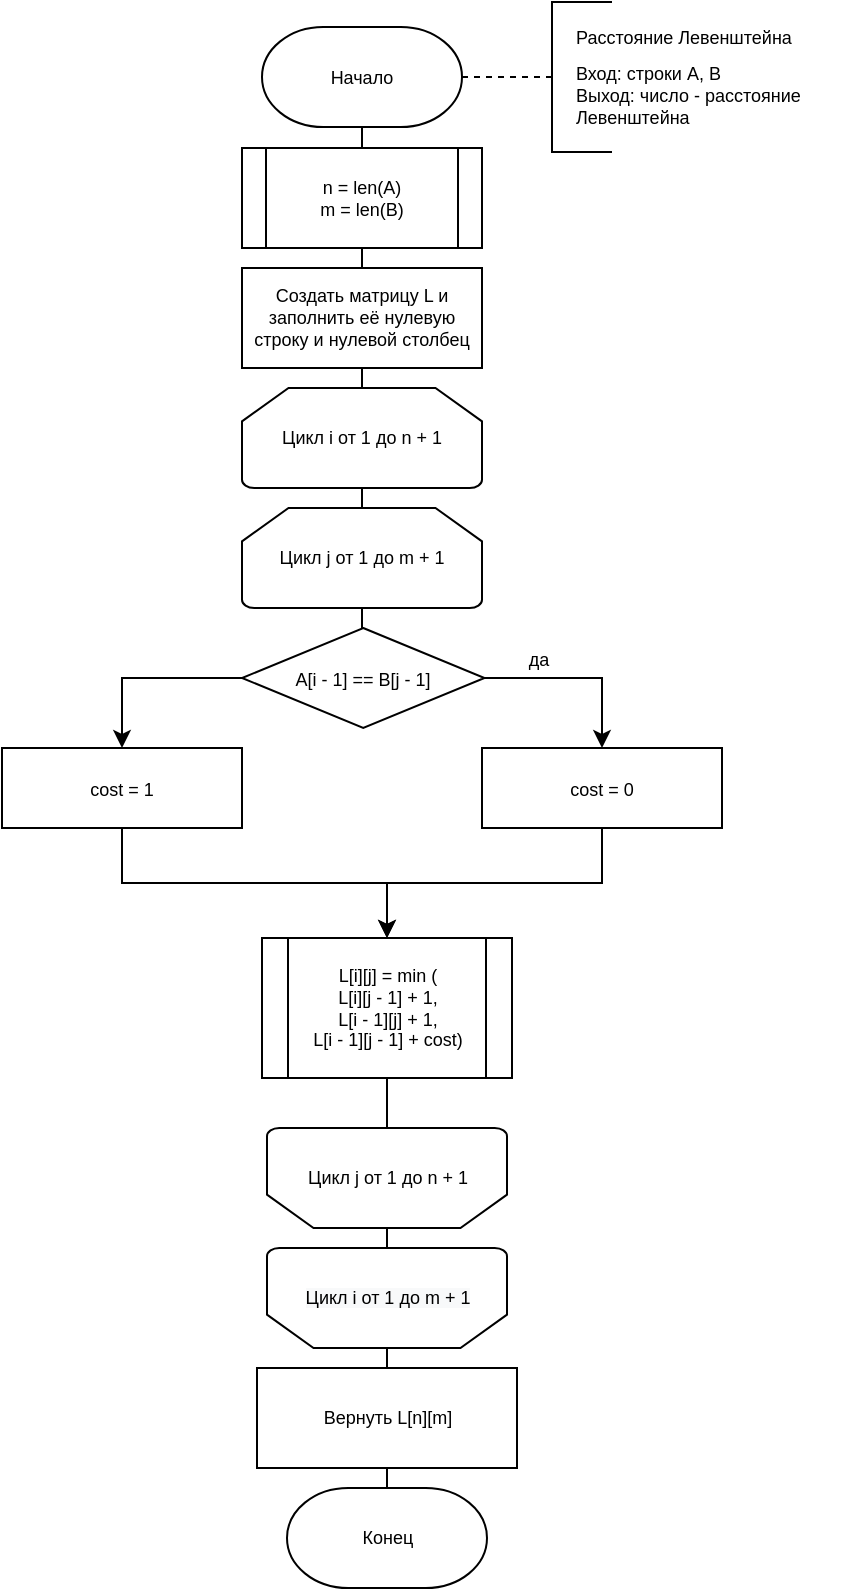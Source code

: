 <mxfile version="22.0.5" type="device" pages="4">
  <diagram id="HmvC9kez2Muzj7afJFba" name="l">
    <mxGraphModel dx="700" dy="388" grid="1" gridSize="10" guides="1" tooltips="1" connect="1" arrows="1" fold="1" page="1" pageScale="1" pageWidth="827" pageHeight="1169" math="0" shadow="0">
      <root>
        <mxCell id="0" />
        <mxCell id="1" parent="0" />
        <mxCell id="B4gknTY8JxjXSTLJaj7V-9" value="L[i][j] = min (&lt;br style=&quot;font-size: 9px;&quot;&gt;L[i][j - 1] + 1,&lt;br style=&quot;font-size: 9px;&quot;&gt;L[i - 1][j]&amp;nbsp;+ 1,&lt;br style=&quot;font-size: 9px;&quot;&gt;L[i - 1][j - 1] + cost)" style="shape=process;whiteSpace=wrap;html=1;backgroundOutline=1;fontSize=9;" parent="1" vertex="1">
          <mxGeometry x="455" y="515" width="125" height="70" as="geometry" />
        </mxCell>
        <mxCell id="B4gknTY8JxjXSTLJaj7V-10" value="" style="endArrow=none;html=1;entryX=0.5;entryY=1;entryDx=0;entryDy=0;exitX=0.5;exitY=0;exitDx=0;exitDy=0;edgeStyle=orthogonalEdgeStyle;fontSize=9;" parent="1" source="B4gknTY8JxjXSTLJaj7V-11" edge="1">
          <mxGeometry width="50" height="50" relative="1" as="geometry">
            <mxPoint x="505" y="240" as="sourcePoint" />
            <mxPoint x="505" y="110" as="targetPoint" />
          </mxGeometry>
        </mxCell>
        <mxCell id="B4gknTY8JxjXSTLJaj7V-11" value="n = len(A)&lt;br style=&quot;font-size: 9px;&quot;&gt;m = len(B)" style="shape=process;whiteSpace=wrap;html=1;backgroundOutline=1;fontSize=9;" parent="1" vertex="1">
          <mxGeometry x="445" y="120" width="120" height="50" as="geometry" />
        </mxCell>
        <mxCell id="B4gknTY8JxjXSTLJaj7V-12" value="" style="endArrow=none;html=1;entryX=0.5;entryY=1;entryDx=0;entryDy=0;exitX=0.5;exitY=0;exitDx=0;exitDy=0;edgeStyle=orthogonalEdgeStyle;fontSize=9;" parent="1" source="B4gknTY8JxjXSTLJaj7V-27" target="B4gknTY8JxjXSTLJaj7V-11" edge="1">
          <mxGeometry width="50" height="50" relative="1" as="geometry">
            <mxPoint x="505" y="240" as="sourcePoint" />
            <mxPoint x="505" y="170" as="targetPoint" />
          </mxGeometry>
        </mxCell>
        <mxCell id="VLWC48vnm1ez3_X85vS4-2" style="edgeStyle=orthogonalEdgeStyle;rounded=0;orthogonalLoop=1;jettySize=auto;html=1;exitX=0.5;exitY=1;exitDx=0;exitDy=0;exitPerimeter=0;endArrow=none;endFill=0;" parent="1" source="B4gknTY8JxjXSTLJaj7V-26" edge="1">
          <mxGeometry relative="1" as="geometry">
            <mxPoint x="502.5" y="640" as="targetPoint" />
          </mxGeometry>
        </mxCell>
        <mxCell id="B4gknTY8JxjXSTLJaj7V-26" value="&lt;span&gt;Цикл j от 1 до n + 1&lt;/span&gt;" style="strokeWidth=1;html=1;shape=mxgraph.flowchart.loop_limit;whiteSpace=wrap;direction=west;fontSize=9;" parent="1" vertex="1">
          <mxGeometry x="457.5" y="610" width="120" height="50" as="geometry" />
        </mxCell>
        <mxCell id="B4gknTY8JxjXSTLJaj7V-27" value="Создать матрицу L и заполнить её нулевую строку и нулевой столбец" style="rounded=0;whiteSpace=wrap;html=1;fontSize=9;" parent="1" vertex="1">
          <mxGeometry x="445" y="180" width="120" height="50" as="geometry" />
        </mxCell>
        <mxCell id="B4gknTY8JxjXSTLJaj7V-28" value="" style="endArrow=none;html=1;entryX=0.5;entryY=1;entryDx=0;entryDy=0;exitX=0.5;exitY=0;exitDx=0;exitDy=0;edgeStyle=orthogonalEdgeStyle;fontSize=9;" parent="1" source="B4gknTY8JxjXSTLJaj7V-29" target="B4gknTY8JxjXSTLJaj7V-27" edge="1">
          <mxGeometry width="50" height="50" relative="1" as="geometry">
            <mxPoint x="505" y="310" as="sourcePoint" />
            <mxPoint x="505" y="240" as="targetPoint" />
          </mxGeometry>
        </mxCell>
        <mxCell id="B4gknTY8JxjXSTLJaj7V-29" value="Цикл i от 1 до n + 1" style="strokeWidth=1;html=1;shape=mxgraph.flowchart.loop_limit;whiteSpace=wrap;fontSize=9;" parent="1" vertex="1">
          <mxGeometry x="445" y="240" width="120" height="50" as="geometry" />
        </mxCell>
        <mxCell id="B4gknTY8JxjXSTLJaj7V-30" value="" style="endArrow=none;html=1;entryX=0.5;entryY=1;entryDx=0;entryDy=0;exitX=0.5;exitY=0;exitDx=0;exitDy=0;edgeStyle=orthogonalEdgeStyle;fontSize=9;" parent="1" source="B4gknTY8JxjXSTLJaj7V-31" target="B4gknTY8JxjXSTLJaj7V-29" edge="1">
          <mxGeometry width="50" height="50" relative="1" as="geometry">
            <mxPoint x="640" y="300" as="sourcePoint" />
            <mxPoint x="505" y="230" as="targetPoint" />
          </mxGeometry>
        </mxCell>
        <mxCell id="B4gknTY8JxjXSTLJaj7V-31" value="&lt;font style=&quot;font-size: 9px;&quot;&gt;Цикл j от 1 до m + 1&lt;/font&gt;" style="strokeWidth=1;html=1;shape=mxgraph.flowchart.loop_limit;whiteSpace=wrap;fontSize=9;" parent="1" vertex="1">
          <mxGeometry x="445" y="300" width="120" height="50" as="geometry" />
        </mxCell>
        <mxCell id="B4gknTY8JxjXSTLJaj7V-32" value="" style="endArrow=none;html=1;entryX=0.5;entryY=1;entryDx=0;entryDy=0;exitX=0.5;exitY=0;exitDx=0;exitDy=0;edgeStyle=orthogonalEdgeStyle;fontSize=9;" parent="1" target="B4gknTY8JxjXSTLJaj7V-31" edge="1">
          <mxGeometry width="50" height="50" relative="1" as="geometry">
            <mxPoint x="505" y="360" as="sourcePoint" />
            <mxPoint x="505" y="290" as="targetPoint" />
          </mxGeometry>
        </mxCell>
        <mxCell id="B4gknTY8JxjXSTLJaj7V-33" value="&lt;span style=&quot;font-family: Helvetica; font-size: 9px; font-style: normal; font-variant-ligatures: normal; font-variant-caps: normal; font-weight: 400; letter-spacing: normal; orphans: 2; text-align: center; text-indent: 0px; text-transform: none; widows: 2; word-spacing: 0px; -webkit-text-stroke-width: 0px; background-color: rgb(248, 249, 250); text-decoration-style: initial; text-decoration-color: initial; float: none; display: inline !important;&quot;&gt;Цикл i от 1 до m + 1&lt;/span&gt;" style="strokeWidth=1;html=1;shape=mxgraph.flowchart.loop_limit;whiteSpace=wrap;direction=west;fontSize=9;" parent="1" vertex="1">
          <mxGeometry x="457.5" y="670" width="120" height="50" as="geometry" />
        </mxCell>
        <mxCell id="vIORO9gee7J_TG2lZG9X-1" style="edgeStyle=orthogonalEdgeStyle;rounded=0;orthogonalLoop=1;jettySize=auto;html=1;exitX=0;exitY=0.5;exitDx=0;exitDy=0;exitPerimeter=0;entryX=1;entryY=0.5;entryDx=0;entryDy=0;entryPerimeter=0;endArrow=none;endFill=0;dashed=1;" parent="1" source="vIORO9gee7J_TG2lZG9X-2" edge="1">
          <mxGeometry relative="1" as="geometry">
            <mxPoint x="555" y="84.5" as="targetPoint" />
          </mxGeometry>
        </mxCell>
        <mxCell id="vIORO9gee7J_TG2lZG9X-2" value="" style="strokeWidth=1;html=1;shape=mxgraph.flowchart.annotation_1;align=left;pointerEvents=1;" parent="1" vertex="1">
          <mxGeometry x="600" y="47" width="30" height="75" as="geometry" />
        </mxCell>
        <mxCell id="vIORO9gee7J_TG2lZG9X-3" value="Расстояние Левенштейна" style="text;html=1;align=left;verticalAlign=middle;resizable=0;points=[];autosize=1;strokeColor=none;fillColor=none;fontSize=9;" parent="1" vertex="1">
          <mxGeometry x="610" y="54.5" width="130" height="20" as="geometry" />
        </mxCell>
        <mxCell id="vIORO9gee7J_TG2lZG9X-4" value="Вход: строки A, B&lt;br style=&quot;font-size: 9px;&quot;&gt;&lt;div style=&quot;font-size: 9px;&quot;&gt;&lt;span style=&quot;background-color: initial; font-size: 9px;&quot;&gt;Выход: число - расстояние&amp;nbsp;&lt;/span&gt;&lt;/div&gt;&lt;div style=&quot;font-size: 9px;&quot;&gt;&lt;span style=&quot;background-color: initial; font-size: 9px;&quot;&gt;Левенштейна&lt;/span&gt;&lt;span style=&quot;background-color: initial; white-space: pre; font-size: 9px;&quot;&gt;&#x9;&lt;span style=&quot;white-space: pre; font-size: 9px;&quot;&gt;&#x9;&lt;/span&gt;&lt;/span&gt;&lt;/div&gt;&lt;span style=&quot;white-space: pre; font-size: 9px;&quot;&gt;&lt;/span&gt;" style="text;html=1;align=left;verticalAlign=middle;resizable=0;points=[];autosize=1;strokeColor=none;fillColor=none;fontSize=9;" parent="1" vertex="1">
          <mxGeometry x="610" y="68.5" width="140" height="50" as="geometry" />
        </mxCell>
        <mxCell id="7lJHkftQ-M480xY37a-Z-1" value="Начало" style="strokeWidth=1;html=1;shape=mxgraph.flowchart.terminator;whiteSpace=wrap;fontSize=9;" parent="1" vertex="1">
          <mxGeometry x="455" y="59.5" width="100" height="50" as="geometry" />
        </mxCell>
        <mxCell id="egwpY_TWdaVuhJk6jHNh-2" value="Вернуть L[n][m]" style="rounded=0;whiteSpace=wrap;html=1;fontSize=9;" parent="1" vertex="1">
          <mxGeometry x="452.5" y="730" width="130" height="50" as="geometry" />
        </mxCell>
        <mxCell id="egwpY_TWdaVuhJk6jHNh-3" value="Конец" style="strokeWidth=1;html=1;shape=mxgraph.flowchart.terminator;whiteSpace=wrap;fontSize=9;" parent="1" vertex="1">
          <mxGeometry x="467.5" y="790" width="100" height="50" as="geometry" />
        </mxCell>
        <mxCell id="E-QzyOE1V-qHZ_tjhNX1-23" style="edgeStyle=orthogonalEdgeStyle;rounded=0;orthogonalLoop=1;jettySize=auto;html=1;exitX=0;exitY=0.5;exitDx=0;exitDy=0;entryX=0.5;entryY=0;entryDx=0;entryDy=0;" edge="1" parent="1" source="E-QzyOE1V-qHZ_tjhNX1-15" target="E-QzyOE1V-qHZ_tjhNX1-19">
          <mxGeometry relative="1" as="geometry" />
        </mxCell>
        <mxCell id="E-QzyOE1V-qHZ_tjhNX1-24" style="edgeStyle=orthogonalEdgeStyle;rounded=0;orthogonalLoop=1;jettySize=auto;html=1;exitX=1;exitY=0.5;exitDx=0;exitDy=0;entryX=0.5;entryY=0;entryDx=0;entryDy=0;" edge="1" parent="1" source="E-QzyOE1V-qHZ_tjhNX1-15" target="E-QzyOE1V-qHZ_tjhNX1-17">
          <mxGeometry relative="1" as="geometry" />
        </mxCell>
        <mxCell id="E-QzyOE1V-qHZ_tjhNX1-15" value="&lt;font style=&quot;font-size: 9px;&quot;&gt;A[i - 1] == B[j - 1]&lt;/font&gt;" style="rhombus;whiteSpace=wrap;html=1;" vertex="1" parent="1">
          <mxGeometry x="445" y="360" width="121.25" height="50" as="geometry" />
        </mxCell>
        <mxCell id="E-QzyOE1V-qHZ_tjhNX1-26" style="edgeStyle=orthogonalEdgeStyle;rounded=0;orthogonalLoop=1;jettySize=auto;html=1;exitX=0.5;exitY=1;exitDx=0;exitDy=0;entryX=0.5;entryY=0;entryDx=0;entryDy=0;" edge="1" parent="1" source="E-QzyOE1V-qHZ_tjhNX1-17" target="B4gknTY8JxjXSTLJaj7V-9">
          <mxGeometry relative="1" as="geometry" />
        </mxCell>
        <mxCell id="E-QzyOE1V-qHZ_tjhNX1-17" value="&lt;font style=&quot;font-size: 9px;&quot;&gt;cost = 0&lt;br&gt;&lt;/font&gt;" style="whiteSpace=wrap;html=1;" vertex="1" parent="1">
          <mxGeometry x="565" y="420" width="120" height="40" as="geometry" />
        </mxCell>
        <mxCell id="E-QzyOE1V-qHZ_tjhNX1-25" style="edgeStyle=orthogonalEdgeStyle;rounded=0;orthogonalLoop=1;jettySize=auto;html=1;exitX=0.5;exitY=1;exitDx=0;exitDy=0;entryX=0.5;entryY=0;entryDx=0;entryDy=0;" edge="1" parent="1" source="E-QzyOE1V-qHZ_tjhNX1-19" target="B4gknTY8JxjXSTLJaj7V-9">
          <mxGeometry relative="1" as="geometry" />
        </mxCell>
        <mxCell id="E-QzyOE1V-qHZ_tjhNX1-19" value="&lt;font style=&quot;font-size: 9px;&quot;&gt;cost = 1&lt;/font&gt;" style="whiteSpace=wrap;html=1;" vertex="1" parent="1">
          <mxGeometry x="325" y="420" width="120" height="40" as="geometry" />
        </mxCell>
        <mxCell id="E-QzyOE1V-qHZ_tjhNX1-31" value="" style="endArrow=none;html=1;rounded=0;entryX=0.5;entryY=1;entryDx=0;entryDy=0;exitX=0.5;exitY=0;exitDx=0;exitDy=0;exitPerimeter=0;" edge="1" parent="1" source="egwpY_TWdaVuhJk6jHNh-3" target="egwpY_TWdaVuhJk6jHNh-2">
          <mxGeometry width="50" height="50" relative="1" as="geometry">
            <mxPoint x="482.5" y="780" as="sourcePoint" />
            <mxPoint x="532.5" y="730" as="targetPoint" />
          </mxGeometry>
        </mxCell>
        <mxCell id="E-QzyOE1V-qHZ_tjhNX1-32" value="" style="endArrow=none;html=1;rounded=0;entryX=0.5;entryY=0;entryDx=0;entryDy=0;entryPerimeter=0;exitX=0.5;exitY=1;exitDx=0;exitDy=0;exitPerimeter=0;" edge="1" parent="1" source="B4gknTY8JxjXSTLJaj7V-33" target="B4gknTY8JxjXSTLJaj7V-26">
          <mxGeometry width="50" height="50" relative="1" as="geometry">
            <mxPoint x="482.5" y="780" as="sourcePoint" />
            <mxPoint x="532.5" y="730" as="targetPoint" />
          </mxGeometry>
        </mxCell>
        <mxCell id="E-QzyOE1V-qHZ_tjhNX1-34" value="" style="endArrow=none;html=1;rounded=0;entryX=0.5;entryY=0;entryDx=0;entryDy=0;entryPerimeter=0;exitX=0.5;exitY=0;exitDx=0;exitDy=0;" edge="1" parent="1" source="egwpY_TWdaVuhJk6jHNh-2" target="B4gknTY8JxjXSTLJaj7V-33">
          <mxGeometry width="50" height="50" relative="1" as="geometry">
            <mxPoint x="482.5" y="730" as="sourcePoint" />
            <mxPoint x="532.5" y="680" as="targetPoint" />
          </mxGeometry>
        </mxCell>
        <mxCell id="E-QzyOE1V-qHZ_tjhNX1-37" value="" style="endArrow=none;html=1;rounded=0;entryX=0.5;entryY=1;entryDx=0;entryDy=0;exitX=0.5;exitY=1;exitDx=0;exitDy=0;exitPerimeter=0;" edge="1" parent="1" source="B4gknTY8JxjXSTLJaj7V-26" target="B4gknTY8JxjXSTLJaj7V-9">
          <mxGeometry width="50" height="50" relative="1" as="geometry">
            <mxPoint x="380" y="635" as="sourcePoint" />
            <mxPoint x="430" y="585" as="targetPoint" />
          </mxGeometry>
        </mxCell>
        <mxCell id="E-QzyOE1V-qHZ_tjhNX1-38" value="&lt;font style=&quot;font-size: 9px;&quot;&gt;да&lt;/font&gt;" style="text;html=1;align=center;verticalAlign=middle;resizable=0;points=[];autosize=1;strokeColor=none;fillColor=none;" vertex="1" parent="1">
          <mxGeometry x="577.5" y="360" width="30" height="30" as="geometry" />
        </mxCell>
      </root>
    </mxGraphModel>
  </diagram>
  <diagram id="qGvaZprmm1kTfLuDHt00" name="dl">
    <mxGraphModel dx="819" dy="455" grid="1" gridSize="10" guides="1" tooltips="1" connect="1" arrows="1" fold="1" page="1" pageScale="1" pageWidth="827" pageHeight="1169" math="0" shadow="0">
      <root>
        <mxCell id="0" />
        <mxCell id="1" parent="0" />
        <mxCell id="T_Eui0A0-Z38azGW8Wzg-2" value="" style="edgeStyle=orthogonalEdgeStyle;rounded=0;orthogonalLoop=1;jettySize=auto;html=1;" edge="1" parent="1" source="axuDCd3XwEfQkm1JjnVt-3" target="T_Eui0A0-Z38azGW8Wzg-1">
          <mxGeometry relative="1" as="geometry" />
        </mxCell>
        <mxCell id="T_Eui0A0-Z38azGW8Wzg-4" value="" style="edgeStyle=orthogonalEdgeStyle;rounded=0;orthogonalLoop=1;jettySize=auto;html=1;" edge="1" parent="1" source="axuDCd3XwEfQkm1JjnVt-3" target="T_Eui0A0-Z38azGW8Wzg-3">
          <mxGeometry relative="1" as="geometry" />
        </mxCell>
        <mxCell id="axuDCd3XwEfQkm1JjnVt-3" value="A[i - 1] == B[j - 1]" style="rhombus;whiteSpace=wrap;html=1;fontSize=9;" parent="1" vertex="1">
          <mxGeometry x="495" y="370" width="120" height="50" as="geometry" />
        </mxCell>
        <mxCell id="axuDCd3XwEfQkm1JjnVt-37" style="edgeStyle=orthogonalEdgeStyle;rounded=0;orthogonalLoop=1;jettySize=auto;html=1;exitX=0.5;exitY=1;exitDx=0;exitDy=0;entryX=0.5;entryY=0;entryDx=0;entryDy=0;endArrow=none;endFill=0;" parent="1" source="axuDCd3XwEfQkm1JjnVt-9" target="axuDCd3XwEfQkm1JjnVt-35" edge="1">
          <mxGeometry relative="1" as="geometry" />
        </mxCell>
        <mxCell id="axuDCd3XwEfQkm1JjnVt-9" value="L[i][j] = min (&lt;br style=&quot;font-size: 9px;&quot;&gt;L[i][j - 1] + 1,&lt;br style=&quot;font-size: 9px;&quot;&gt;L[i - 1][j]&amp;nbsp;+ 1,&lt;br style=&quot;font-size: 9px;&quot;&gt;L[i - 1][j - 1] + cost)" style="shape=process;whiteSpace=wrap;html=1;backgroundOutline=1;fontSize=9;" parent="1" vertex="1">
          <mxGeometry x="490" y="520" width="125" height="70" as="geometry" />
        </mxCell>
        <mxCell id="axuDCd3XwEfQkm1JjnVt-10" value="" style="endArrow=none;html=1;entryX=0.5;entryY=1;entryDx=0;entryDy=0;exitX=0.5;exitY=0;exitDx=0;exitDy=0;edgeStyle=orthogonalEdgeStyle;fontSize=9;" parent="1" source="axuDCd3XwEfQkm1JjnVt-11" edge="1">
          <mxGeometry width="50" height="50" relative="1" as="geometry">
            <mxPoint x="555" y="250" as="sourcePoint" />
            <mxPoint x="555" y="120" as="targetPoint" />
          </mxGeometry>
        </mxCell>
        <mxCell id="axuDCd3XwEfQkm1JjnVt-11" value="n = len(A)&lt;br style=&quot;font-size: 9px;&quot;&gt;m = len(B)" style="shape=process;whiteSpace=wrap;html=1;backgroundOutline=1;fontSize=9;" parent="1" vertex="1">
          <mxGeometry x="495" y="130" width="120" height="50" as="geometry" />
        </mxCell>
        <mxCell id="axuDCd3XwEfQkm1JjnVt-12" value="" style="endArrow=none;html=1;entryX=0.5;entryY=1;entryDx=0;entryDy=0;exitX=0.5;exitY=0;exitDx=0;exitDy=0;edgeStyle=orthogonalEdgeStyle;fontSize=9;" parent="1" source="axuDCd3XwEfQkm1JjnVt-27" target="axuDCd3XwEfQkm1JjnVt-11" edge="1">
          <mxGeometry width="50" height="50" relative="1" as="geometry">
            <mxPoint x="555" y="250" as="sourcePoint" />
            <mxPoint x="555" y="180" as="targetPoint" />
          </mxGeometry>
        </mxCell>
        <mxCell id="axuDCd3XwEfQkm1JjnVt-26" value="&lt;span&gt;Цикл j от 1 до m + 1&lt;/span&gt;" style="strokeWidth=1;html=1;shape=mxgraph.flowchart.loop_limit;whiteSpace=wrap;direction=west;fontSize=9;" parent="1" vertex="1">
          <mxGeometry x="495" y="770" width="120" height="50" as="geometry" />
        </mxCell>
        <mxCell id="axuDCd3XwEfQkm1JjnVt-27" value="Создать матрицу L и заполнить её нулевую строку и нулевой столбец" style="rounded=0;whiteSpace=wrap;html=1;fontSize=9;" parent="1" vertex="1">
          <mxGeometry x="495" y="190" width="120" height="50" as="geometry" />
        </mxCell>
        <mxCell id="axuDCd3XwEfQkm1JjnVt-28" value="" style="endArrow=none;html=1;entryX=0.5;entryY=1;entryDx=0;entryDy=0;exitX=0.5;exitY=0;exitDx=0;exitDy=0;edgeStyle=orthogonalEdgeStyle;fontSize=9;" parent="1" source="axuDCd3XwEfQkm1JjnVt-29" target="axuDCd3XwEfQkm1JjnVt-27" edge="1">
          <mxGeometry width="50" height="50" relative="1" as="geometry">
            <mxPoint x="555" y="320" as="sourcePoint" />
            <mxPoint x="555" y="250" as="targetPoint" />
          </mxGeometry>
        </mxCell>
        <mxCell id="axuDCd3XwEfQkm1JjnVt-29" value="Цикл i от 1 до n + 1" style="strokeWidth=1;html=1;shape=mxgraph.flowchart.loop_limit;whiteSpace=wrap;fontSize=9;" parent="1" vertex="1">
          <mxGeometry x="495" y="250" width="120" height="50" as="geometry" />
        </mxCell>
        <mxCell id="axuDCd3XwEfQkm1JjnVt-30" value="" style="endArrow=none;html=1;entryX=0.5;entryY=1;entryDx=0;entryDy=0;exitX=0.5;exitY=0;exitDx=0;exitDy=0;edgeStyle=orthogonalEdgeStyle;fontSize=9;" parent="1" source="axuDCd3XwEfQkm1JjnVt-31" target="axuDCd3XwEfQkm1JjnVt-29" edge="1">
          <mxGeometry width="50" height="50" relative="1" as="geometry">
            <mxPoint x="690" y="310" as="sourcePoint" />
            <mxPoint x="555" y="240" as="targetPoint" />
          </mxGeometry>
        </mxCell>
        <mxCell id="axuDCd3XwEfQkm1JjnVt-31" value="Цикл j от 1 до m + 1" style="strokeWidth=1;html=1;shape=mxgraph.flowchart.loop_limit;whiteSpace=wrap;fontSize=9;" parent="1" vertex="1">
          <mxGeometry x="495" y="310" width="120" height="50" as="geometry" />
        </mxCell>
        <mxCell id="axuDCd3XwEfQkm1JjnVt-32" value="" style="endArrow=none;html=1;entryX=0.5;entryY=1;entryDx=0;entryDy=0;exitX=0.5;exitY=0;exitDx=0;exitDy=0;edgeStyle=orthogonalEdgeStyle;fontSize=9;" parent="1" source="axuDCd3XwEfQkm1JjnVt-3" target="axuDCd3XwEfQkm1JjnVt-31" edge="1">
          <mxGeometry width="50" height="50" relative="1" as="geometry">
            <mxPoint x="555" y="390" as="sourcePoint" />
            <mxPoint x="555" y="300" as="targetPoint" />
          </mxGeometry>
        </mxCell>
        <mxCell id="axuDCd3XwEfQkm1JjnVt-33" value="&lt;span style=&quot;font-family: Helvetica; font-size: 9px; font-style: normal; font-variant-ligatures: normal; font-variant-caps: normal; font-weight: 400; letter-spacing: normal; orphans: 2; text-align: center; text-indent: 0px; text-transform: none; widows: 2; word-spacing: 0px; -webkit-text-stroke-width: 0px; background-color: rgb(248, 249, 250); text-decoration-style: initial; text-decoration-color: initial; float: none; display: inline !important;&quot;&gt;Цикл i от 1 до n + 1&lt;/span&gt;" style="strokeWidth=1;html=1;shape=mxgraph.flowchart.loop_limit;whiteSpace=wrap;direction=west;fontSize=9;" parent="1" vertex="1">
          <mxGeometry x="495" y="830" width="120" height="50" as="geometry" />
        </mxCell>
        <mxCell id="axuDCd3XwEfQkm1JjnVt-34" style="edgeStyle=orthogonalEdgeStyle;rounded=0;orthogonalLoop=1;jettySize=auto;html=1;endArrow=none;endFill=0;fontSize=9;exitX=0.5;exitY=0;exitDx=0;exitDy=0;exitPerimeter=0;entryX=0.5;entryY=0;entryDx=0;entryDy=0;" parent="1" source="axuDCd3XwEfQkm1JjnVt-33" edge="1">
          <mxGeometry relative="1" as="geometry">
            <mxPoint x="490" y="435" as="sourcePoint" />
            <mxPoint x="555" y="890" as="targetPoint" />
          </mxGeometry>
        </mxCell>
        <mxCell id="axuDCd3XwEfQkm1JjnVt-38" style="edgeStyle=orthogonalEdgeStyle;rounded=0;orthogonalLoop=1;jettySize=auto;html=1;exitX=1;exitY=0.5;exitDx=0;exitDy=0;entryX=0.5;entryY=0;entryDx=0;entryDy=0;endArrow=none;endFill=0;" parent="1" source="axuDCd3XwEfQkm1JjnVt-35" target="axuDCd3XwEfQkm1JjnVt-36" edge="1">
          <mxGeometry relative="1" as="geometry" />
        </mxCell>
        <mxCell id="T_Eui0A0-Z38azGW8Wzg-12" style="edgeStyle=orthogonalEdgeStyle;rounded=0;orthogonalLoop=1;jettySize=auto;html=1;" edge="1" parent="1" source="axuDCd3XwEfQkm1JjnVt-35">
          <mxGeometry relative="1" as="geometry">
            <mxPoint x="555" y="770" as="targetPoint" />
          </mxGeometry>
        </mxCell>
        <mxCell id="axuDCd3XwEfQkm1JjnVt-35" value="i&amp;gt;1 и j&amp;gt;1&lt;br style=&quot;font-size: 9px;&quot;&gt;&amp;nbsp;и (A[i - 1] == B[j - 2])&lt;br&gt;и (A[i -2] == B[j - 1])" style="rhombus;whiteSpace=wrap;html=1;fontSize=9;" parent="1" vertex="1">
          <mxGeometry x="480" y="600" width="150" height="80" as="geometry" />
        </mxCell>
        <mxCell id="axuDCd3XwEfQkm1JjnVt-36" value="L[i][j]&amp;nbsp;= min( L[i][j],&lt;br style=&quot;font-size: 9px&quot;&gt;L[i - 2][j - 2]&amp;nbsp;&amp;nbsp;+ 1)" style="rounded=0;whiteSpace=wrap;html=1;fontSize=9;" parent="1" vertex="1">
          <mxGeometry x="630" y="690" width="120" height="50" as="geometry" />
        </mxCell>
        <mxCell id="axuDCd3XwEfQkm1JjnVt-39" value="Да" style="text;html=1;align=center;verticalAlign=middle;resizable=0;points=[];autosize=1;fontSize=9;" parent="1" vertex="1">
          <mxGeometry x="630" y="620" width="30" height="20" as="geometry" />
        </mxCell>
        <mxCell id="k3vOSzQiOhozAB7xEez2-1" value="Начало" style="strokeWidth=1;html=1;shape=mxgraph.flowchart.terminator;whiteSpace=wrap;fontSize=9;" parent="1" vertex="1">
          <mxGeometry x="505" y="70" width="100" height="50" as="geometry" />
        </mxCell>
        <mxCell id="k3vOSzQiOhozAB7xEez2-3" style="edgeStyle=orthogonalEdgeStyle;rounded=0;orthogonalLoop=1;jettySize=auto;html=1;exitX=0;exitY=0.5;exitDx=0;exitDy=0;exitPerimeter=0;entryX=1;entryY=0.5;entryDx=0;entryDy=0;entryPerimeter=0;endArrow=none;endFill=0;dashed=1;" parent="1" source="k3vOSzQiOhozAB7xEez2-2" target="k3vOSzQiOhozAB7xEez2-1" edge="1">
          <mxGeometry relative="1" as="geometry" />
        </mxCell>
        <mxCell id="k3vOSzQiOhozAB7xEez2-2" value="" style="strokeWidth=1;html=1;shape=mxgraph.flowchart.annotation_1;align=left;pointerEvents=1;" parent="1" vertex="1">
          <mxGeometry x="650" y="57.5" width="30" height="75" as="geometry" />
        </mxCell>
        <mxCell id="k3vOSzQiOhozAB7xEez2-4" value="Расстояние Дамерау-Левенштейна" style="text;html=1;align=left;verticalAlign=middle;resizable=0;points=[];autosize=1;strokeColor=none;fillColor=none;fontSize=9;" parent="1" vertex="1">
          <mxGeometry x="660" y="64" width="170" height="20" as="geometry" />
        </mxCell>
        <mxCell id="k3vOSzQiOhozAB7xEez2-7" value="Вход: строки A, B&lt;br style=&quot;font-size: 9px;&quot;&gt;&lt;div style=&quot;font-size: 9px;&quot;&gt;&lt;span style=&quot;background-color: initial; font-size: 9px;&quot;&gt;Выход: число - расстояние&amp;nbsp;&lt;/span&gt;&lt;/div&gt;&lt;div style=&quot;font-size: 9px;&quot;&gt;&lt;span style=&quot;background-color: initial; font-size: 9px;&quot;&gt;Дамерау-Левенштейна&lt;/span&gt;&lt;span style=&quot;background-color: initial; white-space: pre; font-size: 9px;&quot;&gt;&#x9;&lt;span style=&quot;white-space: pre; font-size: 9px;&quot;&gt;&#x9;&lt;/span&gt;&lt;/span&gt;&lt;/div&gt;&lt;span style=&quot;white-space: pre; font-size: 9px;&quot;&gt;&lt;/span&gt;" style="text;html=1;align=left;verticalAlign=middle;resizable=0;points=[];autosize=1;strokeColor=none;fillColor=none;fontSize=9;" parent="1" vertex="1">
          <mxGeometry x="660" y="79" width="140" height="50" as="geometry" />
        </mxCell>
        <mxCell id="k3vOSzQiOhozAB7xEez2-10" style="edgeStyle=orthogonalEdgeStyle;rounded=0;orthogonalLoop=1;jettySize=auto;html=1;exitX=0.5;exitY=1;exitDx=0;exitDy=0;entryX=0.5;entryY=0;entryDx=0;entryDy=0;entryPerimeter=0;fontSize=10;endArrow=none;endFill=0;" parent="1" source="k3vOSzQiOhozAB7xEez2-8" target="k3vOSzQiOhozAB7xEez2-9" edge="1">
          <mxGeometry relative="1" as="geometry" />
        </mxCell>
        <mxCell id="k3vOSzQiOhozAB7xEez2-8" value="Вернуть L[n][m]" style="rounded=0;whiteSpace=wrap;html=1;fontSize=9;" parent="1" vertex="1">
          <mxGeometry x="490" y="890" width="130" height="50" as="geometry" />
        </mxCell>
        <mxCell id="k3vOSzQiOhozAB7xEez2-9" value="Конец" style="strokeWidth=1;html=1;shape=mxgraph.flowchart.terminator;whiteSpace=wrap;fontSize=9;" parent="1" vertex="1">
          <mxGeometry x="505" y="950" width="100" height="50" as="geometry" />
        </mxCell>
        <mxCell id="T_Eui0A0-Z38azGW8Wzg-6" style="edgeStyle=orthogonalEdgeStyle;rounded=0;orthogonalLoop=1;jettySize=auto;html=1;exitX=0.5;exitY=1;exitDx=0;exitDy=0;entryX=0.5;entryY=0;entryDx=0;entryDy=0;" edge="1" parent="1" source="T_Eui0A0-Z38azGW8Wzg-1" target="axuDCd3XwEfQkm1JjnVt-9">
          <mxGeometry relative="1" as="geometry" />
        </mxCell>
        <mxCell id="T_Eui0A0-Z38azGW8Wzg-1" value="cost = 0" style="whiteSpace=wrap;html=1;fontSize=9;" vertex="1" parent="1">
          <mxGeometry x="640" y="430" width="120" height="30" as="geometry" />
        </mxCell>
        <mxCell id="T_Eui0A0-Z38azGW8Wzg-5" style="edgeStyle=orthogonalEdgeStyle;rounded=0;orthogonalLoop=1;jettySize=auto;html=1;exitX=0.5;exitY=1;exitDx=0;exitDy=0;entryX=0.5;entryY=0;entryDx=0;entryDy=0;" edge="1" parent="1" source="T_Eui0A0-Z38azGW8Wzg-3" target="axuDCd3XwEfQkm1JjnVt-9">
          <mxGeometry relative="1" as="geometry" />
        </mxCell>
        <mxCell id="T_Eui0A0-Z38azGW8Wzg-3" value="cost = 1" style="whiteSpace=wrap;html=1;fontSize=9;" vertex="1" parent="1">
          <mxGeometry x="354" y="430" width="120" height="30" as="geometry" />
        </mxCell>
        <mxCell id="GJrmZ7gG9O8g4dvsfXPg-1" style="edgeStyle=orthogonalEdgeStyle;rounded=0;orthogonalLoop=1;jettySize=auto;html=1;exitX=0.5;exitY=1;exitDx=0;exitDy=0;entryX=0.5;entryY=1;entryDx=0;entryDy=0;entryPerimeter=0;" edge="1" parent="1" source="axuDCd3XwEfQkm1JjnVt-36" target="axuDCd3XwEfQkm1JjnVt-26">
          <mxGeometry relative="1" as="geometry">
            <Array as="points">
              <mxPoint x="690" y="750" />
              <mxPoint x="555" y="750" />
            </Array>
          </mxGeometry>
        </mxCell>
      </root>
    </mxGraphModel>
  </diagram>
  <diagram id="t1NBO451yNGgJIE-6PpV" name="rdl">
    <mxGraphModel dx="667" dy="370" grid="1" gridSize="10" guides="1" tooltips="1" connect="1" arrows="1" fold="1" page="1" pageScale="1" pageWidth="827" pageHeight="1169" math="0" shadow="0">
      <root>
        <mxCell id="0" />
        <mxCell id="1" parent="0" />
        <mxCell id="39MM2Udb6IKGW5tiUDVr-2" style="edgeStyle=orthogonalEdgeStyle;rounded=0;orthogonalLoop=1;jettySize=auto;html=1;entryX=0.5;entryY=0;entryDx=0;entryDy=0;endArrow=none;endFill=0;fontSize=9;" parent="1" source="39MM2Udb6IKGW5tiUDVr-3" target="a4DzalSCt0P6aXmDJAcs-6" edge="1">
          <mxGeometry relative="1" as="geometry">
            <mxPoint x="420" y="420" as="targetPoint" />
          </mxGeometry>
        </mxCell>
        <mxCell id="39MM2Udb6IKGW5tiUDVr-3" value="n == 0 or m == 0" style="rhombus;whiteSpace=wrap;html=1;fontSize=9;" parent="1" vertex="1">
          <mxGeometry x="495" y="370" width="120" height="50" as="geometry" />
        </mxCell>
        <mxCell id="CTwllbSoBY83-1CjE7Yf-3" style="edgeStyle=orthogonalEdgeStyle;rounded=0;orthogonalLoop=1;jettySize=auto;html=1;exitX=0.5;exitY=1;exitDx=0;exitDy=0;entryX=0.5;entryY=0;entryDx=0;entryDy=0;" edge="1" parent="1" target="Y23ZMPYrUIuAniNVQfEC-2">
          <mxGeometry relative="1" as="geometry">
            <mxPoint x="410.66" y="755.5" as="targetPoint" />
            <mxPoint x="699.33" y="470" as="sourcePoint" />
            <Array as="points">
              <mxPoint x="690" y="471" />
              <mxPoint x="690" y="720" />
              <mxPoint x="407" y="720" />
            </Array>
          </mxGeometry>
        </mxCell>
        <mxCell id="39MM2Udb6IKGW5tiUDVr-6" value="result = |n - m|" style="rounded=0;whiteSpace=wrap;html=1;fontSize=9;" parent="1" vertex="1">
          <mxGeometry x="630" y="430" width="120" height="50" as="geometry" />
        </mxCell>
        <mxCell id="39MM2Udb6IKGW5tiUDVr-13" value="" style="endArrow=none;html=1;entryX=0.5;entryY=1;entryDx=0;entryDy=0;exitX=0.5;exitY=0;exitDx=0;exitDy=0;edgeStyle=orthogonalEdgeStyle;fontSize=9;" parent="1" source="39MM2Udb6IKGW5tiUDVr-14" edge="1">
          <mxGeometry width="50" height="50" relative="1" as="geometry">
            <mxPoint x="555" y="360" as="sourcePoint" />
            <mxPoint x="555" y="230" as="targetPoint" />
          </mxGeometry>
        </mxCell>
        <mxCell id="39MM2Udb6IKGW5tiUDVr-14" value="n = len(A)&lt;br style=&quot;font-size: 9px;&quot;&gt;m = len(B)" style="shape=process;whiteSpace=wrap;html=1;backgroundOutline=1;fontSize=9;" parent="1" vertex="1">
          <mxGeometry x="495" y="240" width="120" height="50" as="geometry" />
        </mxCell>
        <mxCell id="39MM2Udb6IKGW5tiUDVr-15" value="" style="endArrow=none;html=1;entryX=0.5;entryY=1;entryDx=0;entryDy=0;exitX=0.5;exitY=0;exitDx=0;exitDy=0;edgeStyle=orthogonalEdgeStyle;fontSize=9;" parent="1" source="39MM2Udb6IKGW5tiUDVr-28" target="39MM2Udb6IKGW5tiUDVr-14" edge="1">
          <mxGeometry width="50" height="50" relative="1" as="geometry">
            <mxPoint x="555" y="360" as="sourcePoint" />
            <mxPoint x="555" y="290" as="targetPoint" />
          </mxGeometry>
        </mxCell>
        <mxCell id="39MM2Udb6IKGW5tiUDVr-19" style="edgeStyle=orthogonalEdgeStyle;rounded=0;orthogonalLoop=1;jettySize=auto;html=1;entryX=0.5;entryY=0;entryDx=0;entryDy=0;endArrow=none;endFill=0;exitX=1;exitY=0.5;exitDx=0;exitDy=0;fontSize=9;" parent="1" source="39MM2Udb6IKGW5tiUDVr-3" target="39MM2Udb6IKGW5tiUDVr-6" edge="1">
          <mxGeometry relative="1" as="geometry">
            <mxPoint x="525" y="425" as="sourcePoint" />
            <mxPoint x="450" y="450" as="targetPoint" />
          </mxGeometry>
        </mxCell>
        <mxCell id="39MM2Udb6IKGW5tiUDVr-23" value="Да" style="text;html=1;align=center;verticalAlign=middle;resizable=0;points=[];autosize=1;fontSize=9;" parent="1" vertex="1">
          <mxGeometry x="615" y="380" width="30" height="20" as="geometry" />
        </mxCell>
        <mxCell id="39MM2Udb6IKGW5tiUDVr-28" value="result = 0" style="rounded=0;whiteSpace=wrap;html=1;fontSize=9;" parent="1" vertex="1">
          <mxGeometry x="495" y="300" width="120" height="50" as="geometry" />
        </mxCell>
        <mxCell id="39MM2Udb6IKGW5tiUDVr-29" value="" style="endArrow=none;html=1;entryX=0.5;entryY=1;entryDx=0;entryDy=0;exitX=0.5;exitY=0;exitDx=0;exitDy=0;edgeStyle=orthogonalEdgeStyle;fontSize=9;" parent="1" target="39MM2Udb6IKGW5tiUDVr-28" edge="1">
          <mxGeometry width="50" height="50" relative="1" as="geometry">
            <mxPoint x="555" y="360" as="sourcePoint" />
            <mxPoint x="555" y="360" as="targetPoint" />
          </mxGeometry>
        </mxCell>
        <mxCell id="39MM2Udb6IKGW5tiUDVr-33" value="" style="endArrow=none;html=1;entryX=0.5;entryY=1;entryDx=0;entryDy=0;exitX=0.5;exitY=0;exitDx=0;exitDy=0;edgeStyle=orthogonalEdgeStyle;fontSize=9;" parent="1" source="39MM2Udb6IKGW5tiUDVr-3" edge="1">
          <mxGeometry width="50" height="50" relative="1" as="geometry">
            <mxPoint x="555" y="390" as="sourcePoint" />
            <mxPoint x="555" y="360" as="targetPoint" />
          </mxGeometry>
        </mxCell>
        <mxCell id="en8CqoosSR_3C9DMPNpk-1" style="edgeStyle=orthogonalEdgeStyle;rounded=0;orthogonalLoop=1;jettySize=auto;html=1;exitX=0;exitY=0.5;exitDx=0;exitDy=0;exitPerimeter=0;entryX=1;entryY=0.5;entryDx=0;entryDy=0;entryPerimeter=0;endArrow=none;endFill=0;dashed=1;" parent="1" source="en8CqoosSR_3C9DMPNpk-2" edge="1">
          <mxGeometry relative="1" as="geometry">
            <mxPoint x="605" y="205" as="targetPoint" />
          </mxGeometry>
        </mxCell>
        <mxCell id="en8CqoosSR_3C9DMPNpk-2" value="" style="strokeWidth=1;html=1;shape=mxgraph.flowchart.annotation_1;align=left;pointerEvents=1;" parent="1" vertex="1">
          <mxGeometry x="650" y="167.5" width="30" height="75" as="geometry" />
        </mxCell>
        <mxCell id="en8CqoosSR_3C9DMPNpk-3" value="Расстояние Дамерау-Левенштейна&lt;br style=&quot;font-size: 9px;&quot;&gt;(рекурсивная реализация)" style="text;html=1;align=left;verticalAlign=middle;resizable=0;points=[];autosize=1;strokeColor=none;fillColor=none;fontSize=9;" parent="1" vertex="1">
          <mxGeometry x="660" y="166" width="170" height="40" as="geometry" />
        </mxCell>
        <mxCell id="en8CqoosSR_3C9DMPNpk-4" value="Вход: строки A, B&lt;br style=&quot;font-size: 9px;&quot;&gt;&lt;div style=&quot;font-size: 9px;&quot;&gt;&lt;span style=&quot;background-color: initial; font-size: 9px;&quot;&gt;Выход: число - расстояние&amp;nbsp;&lt;/span&gt;&lt;/div&gt;&lt;div style=&quot;font-size: 9px;&quot;&gt;&lt;span style=&quot;background-color: initial; font-size: 9px;&quot;&gt;Дамерау-Левенштейна&lt;/span&gt;&lt;span style=&quot;background-color: initial; white-space: pre; font-size: 9px;&quot;&gt;&#x9;&lt;span style=&quot;white-space: pre; font-size: 9px;&quot;&gt;&#x9;&lt;/span&gt;&lt;/span&gt;&lt;/div&gt;&lt;span style=&quot;white-space: pre; font-size: 9px;&quot;&gt;&lt;/span&gt;" style="text;html=1;align=left;verticalAlign=middle;resizable=0;points=[];autosize=1;strokeColor=none;fillColor=none;fontSize=9;" parent="1" vertex="1">
          <mxGeometry x="660" y="190" width="140" height="50" as="geometry" />
        </mxCell>
        <mxCell id="bfyGI31nHNjp77PYmZ1G-1" value="Начало" style="strokeWidth=1;html=1;shape=mxgraph.flowchart.terminator;whiteSpace=wrap;fontSize=9;" parent="1" vertex="1">
          <mxGeometry x="505" y="180" width="100" height="50" as="geometry" />
        </mxCell>
        <mxCell id="Y23ZMPYrUIuAniNVQfEC-2" value="Вернуть result" style="rounded=0;whiteSpace=wrap;html=1;fontSize=9;" parent="1" vertex="1">
          <mxGeometry x="342" y="760" width="130" height="50" as="geometry" />
        </mxCell>
        <mxCell id="Y23ZMPYrUIuAniNVQfEC-3" value="Конец" style="strokeWidth=1;html=1;shape=mxgraph.flowchart.terminator;whiteSpace=wrap;fontSize=9;" parent="1" vertex="1">
          <mxGeometry x="357" y="854.5" width="100" height="50" as="geometry" />
        </mxCell>
        <mxCell id="a4DzalSCt0P6aXmDJAcs-3" value="" style="edgeStyle=orthogonalEdgeStyle;rounded=0;orthogonalLoop=1;jettySize=auto;html=1;entryX=0.5;entryY=0;entryDx=0;entryDy=0;" edge="1" parent="1" source="6E3B9Q012xw2N2Kgi0P_-17" target="a4DzalSCt0P6aXmDJAcs-4">
          <mxGeometry relative="1" as="geometry">
            <mxPoint x="552.5" y="631" as="targetPoint" />
          </mxGeometry>
        </mxCell>
        <mxCell id="nRhCtUnTH1gKGg9oDuSS-1" style="edgeStyle=orthogonalEdgeStyle;rounded=0;orthogonalLoop=1;jettySize=auto;html=1;entryX=0.5;entryY=0;entryDx=0;entryDy=0;" edge="1" parent="1" source="6E3B9Q012xw2N2Kgi0P_-17" target="Y23ZMPYrUIuAniNVQfEC-2">
          <mxGeometry relative="1" as="geometry" />
        </mxCell>
        <mxCell id="6E3B9Q012xw2N2Kgi0P_-17" value="&lt;font style=&quot;font-size: 9px;&quot;&gt;n &amp;gt; 1 и m &amp;gt; 1&lt;br&gt;и A[-1] == B[-2]&lt;br&gt;и A[-2] == B[-1]&lt;/font&gt;" style="rhombus;whiteSpace=wrap;html=1;" vertex="1" parent="1">
          <mxGeometry x="336" y="520" width="143" height="80" as="geometry" />
        </mxCell>
        <mxCell id="CTwllbSoBY83-1CjE7Yf-1" style="edgeStyle=orthogonalEdgeStyle;rounded=0;orthogonalLoop=1;jettySize=auto;html=1;" edge="1" parent="1" source="a4DzalSCt0P6aXmDJAcs-4" target="Y23ZMPYrUIuAniNVQfEC-2">
          <mxGeometry relative="1" as="geometry" />
        </mxCell>
        <mxCell id="a4DzalSCt0P6aXmDJAcs-4" value="&lt;font style=&quot;font-size: 9px;&quot;&gt;result = min(result,&lt;br&gt;&lt;span style=&quot;white-space: pre;&quot;&gt;&#x9;&lt;/span&gt;DL(A[:-2], B[:-2]) + 1&lt;/font&gt;" style="whiteSpace=wrap;html=1;" vertex="1" parent="1">
          <mxGeometry x="485" y="634.5" width="130" height="60" as="geometry" />
        </mxCell>
        <mxCell id="oXjZXH1-WcGpmS629W31-6" style="edgeStyle=orthogonalEdgeStyle;rounded=0;orthogonalLoop=1;jettySize=auto;html=1;entryX=0.5;entryY=0;entryDx=0;entryDy=0;" edge="1" parent="1" source="a4DzalSCt0P6aXmDJAcs-6" target="6E3B9Q012xw2N2Kgi0P_-17">
          <mxGeometry relative="1" as="geometry" />
        </mxCell>
        <mxCell id="a4DzalSCt0P6aXmDJAcs-6" value="&lt;font style=&quot;font-size: 9px;&quot;&gt;result = min(DL(A[:-1], B) + 1, &lt;span style=&quot;white-space: pre;&quot;&gt;&#x9;&lt;span style=&quot;white-space: pre;&quot;&gt;&#x9;&lt;/span&gt; &amp;nbsp;&lt;/span&gt;&amp;nbsp; DL(A, B[:-1]) + 1,&lt;br&gt;DL(A[:-1], B[:-1]) + (A[-1] != B[-1])&lt;/font&gt;" style="whiteSpace=wrap;html=1;" vertex="1" parent="1">
          <mxGeometry x="336" y="430" width="144" height="60" as="geometry" />
        </mxCell>
        <mxCell id="a4DzalSCt0P6aXmDJAcs-22" style="edgeStyle=orthogonalEdgeStyle;rounded=0;orthogonalLoop=1;jettySize=auto;html=1;entryX=0.5;entryY=0;entryDx=0;entryDy=0;entryPerimeter=0;" edge="1" parent="1" source="Y23ZMPYrUIuAniNVQfEC-2" target="Y23ZMPYrUIuAniNVQfEC-3">
          <mxGeometry relative="1" as="geometry" />
        </mxCell>
        <mxCell id="oXjZXH1-WcGpmS629W31-7" value="&lt;font style=&quot;font-size: 9px;&quot;&gt;да&lt;/font&gt;" style="text;html=1;align=center;verticalAlign=middle;resizable=0;points=[];autosize=1;strokeColor=none;fillColor=none;" vertex="1" parent="1">
          <mxGeometry x="482.5" y="534.5" width="30" height="30" as="geometry" />
        </mxCell>
      </root>
    </mxGraphModel>
  </diagram>
  <diagram id="Y_h1BJeJTVXnYZBeoPMc" name="rdl_cache">
    <mxGraphModel dx="276" dy="1322" grid="1" gridSize="10" guides="1" tooltips="1" connect="1" arrows="1" fold="1" page="1" pageScale="1" pageWidth="827" pageHeight="1169" math="0" shadow="0">
      <root>
        <mxCell id="0" />
        <mxCell id="1" parent="0" />
        <mxCell id="h1pXGD2eqj7-pvcfMHxu-2" style="edgeStyle=orthogonalEdgeStyle;rounded=0;orthogonalLoop=1;jettySize=auto;html=1;exitX=0.5;exitY=1;exitDx=0;exitDy=0;entryX=0.5;entryY=0;entryDx=0;entryDy=0;fontSize=9;endArrow=none;endFill=0;" parent="1" source="SlYRqpWBmHZHuvhh74nE-13" target="STW5Z5jAcxsszFFZeDyo-1" edge="1">
          <mxGeometry relative="1" as="geometry" />
        </mxCell>
        <mxCell id="SlYRqpWBmHZHuvhh74nE-13" value="n = len(A)&lt;br style=&quot;font-size: 9px;&quot;&gt;m = len(B)" style="shape=process;whiteSpace=wrap;html=1;backgroundOutline=1;fontSize=9;" parent="1" vertex="1">
          <mxGeometry x="385" y="40" width="120" height="50" as="geometry" />
        </mxCell>
        <mxCell id="YmalHwQpCIWpOtn6IM8a-29" style="edgeStyle=orthogonalEdgeStyle;rounded=0;orthogonalLoop=1;jettySize=auto;html=1;exitX=0.5;exitY=0;exitDx=0;exitDy=0;endArrow=none;endFill=0;" parent="1" edge="1">
          <mxGeometry relative="1" as="geometry">
            <mxPoint x="445" y="850.0" as="targetPoint" />
            <mxPoint x="445" y="890" as="sourcePoint" />
          </mxGeometry>
        </mxCell>
        <mxCell id="YmalHwQpCIWpOtn6IM8a-5" style="edgeStyle=orthogonalEdgeStyle;rounded=0;orthogonalLoop=1;jettySize=auto;html=1;exitX=1;exitY=0.5;exitDx=0;exitDy=0;entryX=0.5;entryY=0;entryDx=0;entryDy=0;endArrow=none;endFill=0;" parent="1" source="SlYRqpWBmHZHuvhh74nE-39" target="SlYRqpWBmHZHuvhh74nE-42" edge="1">
          <mxGeometry relative="1" as="geometry" />
        </mxCell>
        <mxCell id="YmalHwQpCIWpOtn6IM8a-6" style="edgeStyle=orthogonalEdgeStyle;rounded=0;orthogonalLoop=1;jettySize=auto;html=1;exitX=0;exitY=0.5;exitDx=0;exitDy=0;entryX=0.5;entryY=0;entryDx=0;entryDy=0;endArrow=none;endFill=0;" parent="1" source="SlYRqpWBmHZHuvhh74nE-39" target="SlYRqpWBmHZHuvhh74nE-44" edge="1">
          <mxGeometry relative="1" as="geometry" />
        </mxCell>
        <mxCell id="SlYRqpWBmHZHuvhh74nE-39" value="n == 0 or m == 0 ?" style="rhombus;whiteSpace=wrap;html=1;fontSize=9;" parent="1" vertex="1">
          <mxGeometry x="385" y="230" width="120" height="50" as="geometry" />
        </mxCell>
        <mxCell id="YmalHwQpCIWpOtn6IM8a-4" style="edgeStyle=orthogonalEdgeStyle;rounded=0;orthogonalLoop=1;jettySize=auto;html=1;exitX=0.5;exitY=1;exitDx=0;exitDy=0;entryX=0.5;entryY=0;entryDx=0;entryDy=0;endArrow=none;endFill=0;" parent="1" source="SlYRqpWBmHZHuvhh74nE-40" target="SlYRqpWBmHZHuvhh74nE-39" edge="1">
          <mxGeometry relative="1" as="geometry" />
        </mxCell>
        <mxCell id="SlYRqpWBmHZHuvhh74nE-40" value="result = 0" style="rounded=0;whiteSpace=wrap;html=1;fontSize=9;" parent="1" vertex="1">
          <mxGeometry x="385" y="160" width="120" height="50" as="geometry" />
        </mxCell>
        <mxCell id="57JrRMyZgXDPEKOlpHH4-18" style="edgeStyle=orthogonalEdgeStyle;rounded=0;orthogonalLoop=1;jettySize=auto;html=1;entryX=0.5;entryY=0;entryDx=0;entryDy=0;" edge="1" parent="1" source="SlYRqpWBmHZHuvhh74nE-42" target="rgwxBBSbBvLUQFTYEhjc-2">
          <mxGeometry relative="1" as="geometry">
            <Array as="points">
              <mxPoint x="600" y="820" />
              <mxPoint x="445" y="820" />
            </Array>
          </mxGeometry>
        </mxCell>
        <mxCell id="SlYRqpWBmHZHuvhh74nE-42" value="result = |n - m|" style="rounded=0;whiteSpace=wrap;html=1;fontSize=9;" parent="1" vertex="1">
          <mxGeometry x="535" y="280" width="120" height="40" as="geometry" />
        </mxCell>
        <mxCell id="SlYRqpWBmHZHuvhh74nE-43" value="Да" style="text;html=1;align=center;verticalAlign=middle;resizable=0;points=[];autosize=1;fontSize=9;" parent="1" vertex="1">
          <mxGeometry x="550" y="230" width="30" height="20" as="geometry" />
        </mxCell>
        <mxCell id="0f7aI_639BJnZHgS0nen-4" value="" style="edgeStyle=orthogonalEdgeStyle;rounded=0;orthogonalLoop=1;jettySize=auto;html=1;" edge="1" parent="1" source="SlYRqpWBmHZHuvhh74nE-44" target="0f7aI_639BJnZHgS0nen-3">
          <mxGeometry relative="1" as="geometry" />
        </mxCell>
        <mxCell id="57JrRMyZgXDPEKOlpHH4-17" style="edgeStyle=orthogonalEdgeStyle;rounded=0;orthogonalLoop=1;jettySize=auto;html=1;exitX=1;exitY=0.5;exitDx=0;exitDy=0;entryX=0.5;entryY=0;entryDx=0;entryDy=0;" edge="1" parent="1" source="SlYRqpWBmHZHuvhh74nE-44" target="57JrRMyZgXDPEKOlpHH4-13">
          <mxGeometry relative="1" as="geometry" />
        </mxCell>
        <mxCell id="SlYRqpWBmHZHuvhh74nE-44" value="L[n][m] != -1" style="rhombus;whiteSpace=wrap;html=1;fontSize=9;" parent="1" vertex="1">
          <mxGeometry x="240" y="280" width="120" height="50" as="geometry" />
        </mxCell>
        <mxCell id="YmalHwQpCIWpOtn6IM8a-8" value="Да" style="text;html=1;align=center;verticalAlign=middle;resizable=0;points=[];autosize=1;fontSize=9;" parent="1" vertex="1">
          <mxGeometry x="365" y="290" width="30" height="20" as="geometry" />
        </mxCell>
        <mxCell id="dfJOQPLXjNb0cIP_Qnqm-1" style="edgeStyle=orthogonalEdgeStyle;rounded=0;orthogonalLoop=1;jettySize=auto;html=1;exitX=0;exitY=0.5;exitDx=0;exitDy=0;exitPerimeter=0;entryX=1;entryY=0.5;entryDx=0;entryDy=0;entryPerimeter=0;endArrow=none;endFill=0;dashed=1;" parent="1" source="dfJOQPLXjNb0cIP_Qnqm-2" edge="1">
          <mxGeometry relative="1" as="geometry">
            <mxPoint x="495" y="5.75" as="targetPoint" />
          </mxGeometry>
        </mxCell>
        <mxCell id="dfJOQPLXjNb0cIP_Qnqm-2" value="" style="strokeWidth=1;html=1;shape=mxgraph.flowchart.annotation_1;align=left;pointerEvents=1;" parent="1" vertex="1">
          <mxGeometry x="540" y="-31.75" width="30" height="75" as="geometry" />
        </mxCell>
        <mxCell id="dfJOQPLXjNb0cIP_Qnqm-3" value="Расстояние Дамерау-Левенштейна&lt;br style=&quot;font-size: 9px;&quot;&gt;(рекурсивная реализация с кешем)" style="text;html=1;align=left;verticalAlign=middle;resizable=0;points=[];autosize=1;strokeColor=none;fillColor=none;fontSize=9;" parent="1" vertex="1">
          <mxGeometry x="550" y="-33.25" width="170" height="40" as="geometry" />
        </mxCell>
        <mxCell id="dfJOQPLXjNb0cIP_Qnqm-4" value="Вход: строки A, B&lt;br style=&quot;font-size: 9px;&quot;&gt;&lt;div style=&quot;font-size: 9px;&quot;&gt;&lt;span style=&quot;background-color: initial; font-size: 9px;&quot;&gt;Выход: число - расстояние&amp;nbsp;&lt;/span&gt;&lt;/div&gt;&lt;div style=&quot;font-size: 9px;&quot;&gt;&lt;span style=&quot;background-color: initial; font-size: 9px;&quot;&gt;Дамерау - Левенштейна&lt;/span&gt;&lt;span style=&quot;background-color: initial; white-space: pre; font-size: 9px;&quot;&gt;&#x9;&lt;span style=&quot;white-space: pre; font-size: 9px;&quot;&gt;&#x9;&lt;/span&gt;&lt;/span&gt;&lt;/div&gt;&lt;span style=&quot;white-space: pre; font-size: 9px;&quot;&gt;&lt;/span&gt;" style="text;html=1;align=left;verticalAlign=middle;resizable=0;points=[];autosize=1;strokeColor=none;fillColor=none;fontSize=9;" parent="1" vertex="1">
          <mxGeometry x="550" y="-8.25" width="160" height="50" as="geometry" />
        </mxCell>
        <mxCell id="rgwxBBSbBvLUQFTYEhjc-1" style="edgeStyle=orthogonalEdgeStyle;rounded=0;orthogonalLoop=1;jettySize=auto;html=1;exitX=0.5;exitY=1;exitDx=0;exitDy=0;entryX=0.5;entryY=0;entryDx=0;entryDy=0;entryPerimeter=0;fontSize=10;endArrow=none;endFill=0;" parent="1" source="rgwxBBSbBvLUQFTYEhjc-2" target="rgwxBBSbBvLUQFTYEhjc-3" edge="1">
          <mxGeometry relative="1" as="geometry" />
        </mxCell>
        <mxCell id="rgwxBBSbBvLUQFTYEhjc-2" value="Вернуть result" style="rounded=0;whiteSpace=wrap;html=1;fontSize=9;" parent="1" vertex="1">
          <mxGeometry x="380" y="890" width="130" height="50" as="geometry" />
        </mxCell>
        <mxCell id="rgwxBBSbBvLUQFTYEhjc-3" value="Конец" style="strokeWidth=1;html=1;shape=mxgraph.flowchart.terminator;whiteSpace=wrap;fontSize=9;" parent="1" vertex="1">
          <mxGeometry x="395" y="950" width="100" height="50" as="geometry" />
        </mxCell>
        <mxCell id="h1pXGD2eqj7-pvcfMHxu-3" style="edgeStyle=orthogonalEdgeStyle;rounded=0;orthogonalLoop=1;jettySize=auto;html=1;exitX=0.5;exitY=1;exitDx=0;exitDy=0;entryX=0.5;entryY=0;entryDx=0;entryDy=0;fontSize=9;endArrow=none;endFill=0;" parent="1" source="STW5Z5jAcxsszFFZeDyo-1" target="SlYRqpWBmHZHuvhh74nE-40" edge="1">
          <mxGeometry relative="1" as="geometry" />
        </mxCell>
        <mxCell id="STW5Z5jAcxsszFFZeDyo-1" value="Создать матрицу L и заполнить её минус единицами" style="rounded=0;whiteSpace=wrap;html=1;fontSize=9;" parent="1" vertex="1">
          <mxGeometry x="385" y="100" width="120" height="50" as="geometry" />
        </mxCell>
        <mxCell id="h1pXGD2eqj7-pvcfMHxu-1" style="edgeStyle=orthogonalEdgeStyle;rounded=0;orthogonalLoop=1;jettySize=auto;html=1;exitX=0.5;exitY=1;exitDx=0;exitDy=0;exitPerimeter=0;entryX=0.5;entryY=0;entryDx=0;entryDy=0;fontSize=9;endArrow=none;endFill=0;" parent="1" source="IS1TSV4aFmgYKtE3ZTNd-1" target="SlYRqpWBmHZHuvhh74nE-13" edge="1">
          <mxGeometry relative="1" as="geometry" />
        </mxCell>
        <mxCell id="IS1TSV4aFmgYKtE3ZTNd-1" value="Начало" style="strokeWidth=1;html=1;shape=mxgraph.flowchart.terminator;whiteSpace=wrap;fontSize=9;" parent="1" vertex="1">
          <mxGeometry x="395" y="-20" width="100" height="50" as="geometry" />
        </mxCell>
        <mxCell id="57JrRMyZgXDPEKOlpHH4-5" value="" style="edgeStyle=orthogonalEdgeStyle;rounded=0;orthogonalLoop=1;jettySize=auto;html=1;" edge="1" parent="1" source="0f7aI_639BJnZHgS0nen-3" target="57JrRMyZgXDPEKOlpHH4-4">
          <mxGeometry relative="1" as="geometry" />
        </mxCell>
        <mxCell id="0f7aI_639BJnZHgS0nen-3" value="L[n][m] = min(DL(A[:-1], B) + 1,&lt;br&gt;&lt;span style=&quot;white-space: pre;&quot;&gt;&#x9;&amp;nbsp;&lt;/span&gt;&amp;nbsp; &amp;nbsp; &amp;nbsp; &amp;nbsp; &amp;nbsp; &amp;nbsp; &amp;nbsp;DL(A, B[:-1]) + 1,&lt;br&gt;DL(A[:-1], B[:-1]) + (A[-1] != B[-1]))" style="whiteSpace=wrap;html=1;fontSize=9;" vertex="1" parent="1">
          <mxGeometry x="40" y="340" width="180" height="80" as="geometry" />
        </mxCell>
        <mxCell id="57JrRMyZgXDPEKOlpHH4-7" value="" style="edgeStyle=orthogonalEdgeStyle;rounded=0;orthogonalLoop=1;jettySize=auto;html=1;" edge="1" parent="1" source="57JrRMyZgXDPEKOlpHH4-4" target="57JrRMyZgXDPEKOlpHH4-6">
          <mxGeometry relative="1" as="geometry" />
        </mxCell>
        <mxCell id="57JrRMyZgXDPEKOlpHH4-4" value="n &amp;gt; 1 и m &amp;gt; 1&lt;br&gt;и A[n - 1] == B[n - 2]&lt;br&gt;и A[n - 2] == B[m - 1]" style="rhombus;whiteSpace=wrap;html=1;fontSize=9;" vertex="1" parent="1">
          <mxGeometry x="55" y="450" width="150" height="80" as="geometry" />
        </mxCell>
        <mxCell id="57JrRMyZgXDPEKOlpHH4-6" value="L[n][m] = min(L[n][m],&amp;nbsp;&lt;br&gt;DL(A[:-2], B[:-2])" style="whiteSpace=wrap;html=1;fontSize=9;" vertex="1" parent="1">
          <mxGeometry x="210" y="560" width="120" height="50" as="geometry" />
        </mxCell>
        <mxCell id="57JrRMyZgXDPEKOlpHH4-19" style="edgeStyle=orthogonalEdgeStyle;rounded=0;orthogonalLoop=1;jettySize=auto;html=1;exitX=0.5;exitY=1;exitDx=0;exitDy=0;entryX=0.5;entryY=0;entryDx=0;entryDy=0;" edge="1" parent="1" source="57JrRMyZgXDPEKOlpHH4-13" target="rgwxBBSbBvLUQFTYEhjc-2">
          <mxGeometry relative="1" as="geometry">
            <Array as="points">
              <mxPoint x="400" y="820" />
              <mxPoint x="445" y="820" />
            </Array>
          </mxGeometry>
        </mxCell>
        <mxCell id="57JrRMyZgXDPEKOlpHH4-13" value="&lt;font style=&quot;font-size: 9px;&quot;&gt;result = L[n][m]&lt;/font&gt;" style="rounded=0;whiteSpace=wrap;html=1;" vertex="1" parent="1">
          <mxGeometry x="340" y="700" width="120" height="50" as="geometry" />
        </mxCell>
        <mxCell id="57JrRMyZgXDPEKOlpHH4-15" value="" style="endArrow=classic;html=1;rounded=0;exitX=0;exitY=0.5;exitDx=0;exitDy=0;entryX=0.5;entryY=0;entryDx=0;entryDy=0;" edge="1" parent="1" source="57JrRMyZgXDPEKOlpHH4-4" target="57JrRMyZgXDPEKOlpHH4-13">
          <mxGeometry width="50" height="50" relative="1" as="geometry">
            <mxPoint x="50" y="660" as="sourcePoint" />
            <mxPoint x="100" y="610" as="targetPoint" />
            <Array as="points">
              <mxPoint x="55" y="650" />
              <mxPoint x="200" y="650" />
              <mxPoint x="200" y="680" />
              <mxPoint x="400" y="680" />
            </Array>
          </mxGeometry>
        </mxCell>
        <mxCell id="57JrRMyZgXDPEKOlpHH4-16" value="" style="endArrow=classic;html=1;rounded=0;exitX=0.5;exitY=1;exitDx=0;exitDy=0;entryX=0.5;entryY=0;entryDx=0;entryDy=0;" edge="1" parent="1" source="57JrRMyZgXDPEKOlpHH4-6" target="57JrRMyZgXDPEKOlpHH4-13">
          <mxGeometry width="50" height="50" relative="1" as="geometry">
            <mxPoint x="270" y="530" as="sourcePoint" />
            <mxPoint x="320" y="480" as="targetPoint" />
            <Array as="points">
              <mxPoint x="270" y="650" />
              <mxPoint x="200" y="650" />
              <mxPoint x="200" y="680" />
              <mxPoint x="400" y="680" />
            </Array>
          </mxGeometry>
        </mxCell>
      </root>
    </mxGraphModel>
  </diagram>
</mxfile>
